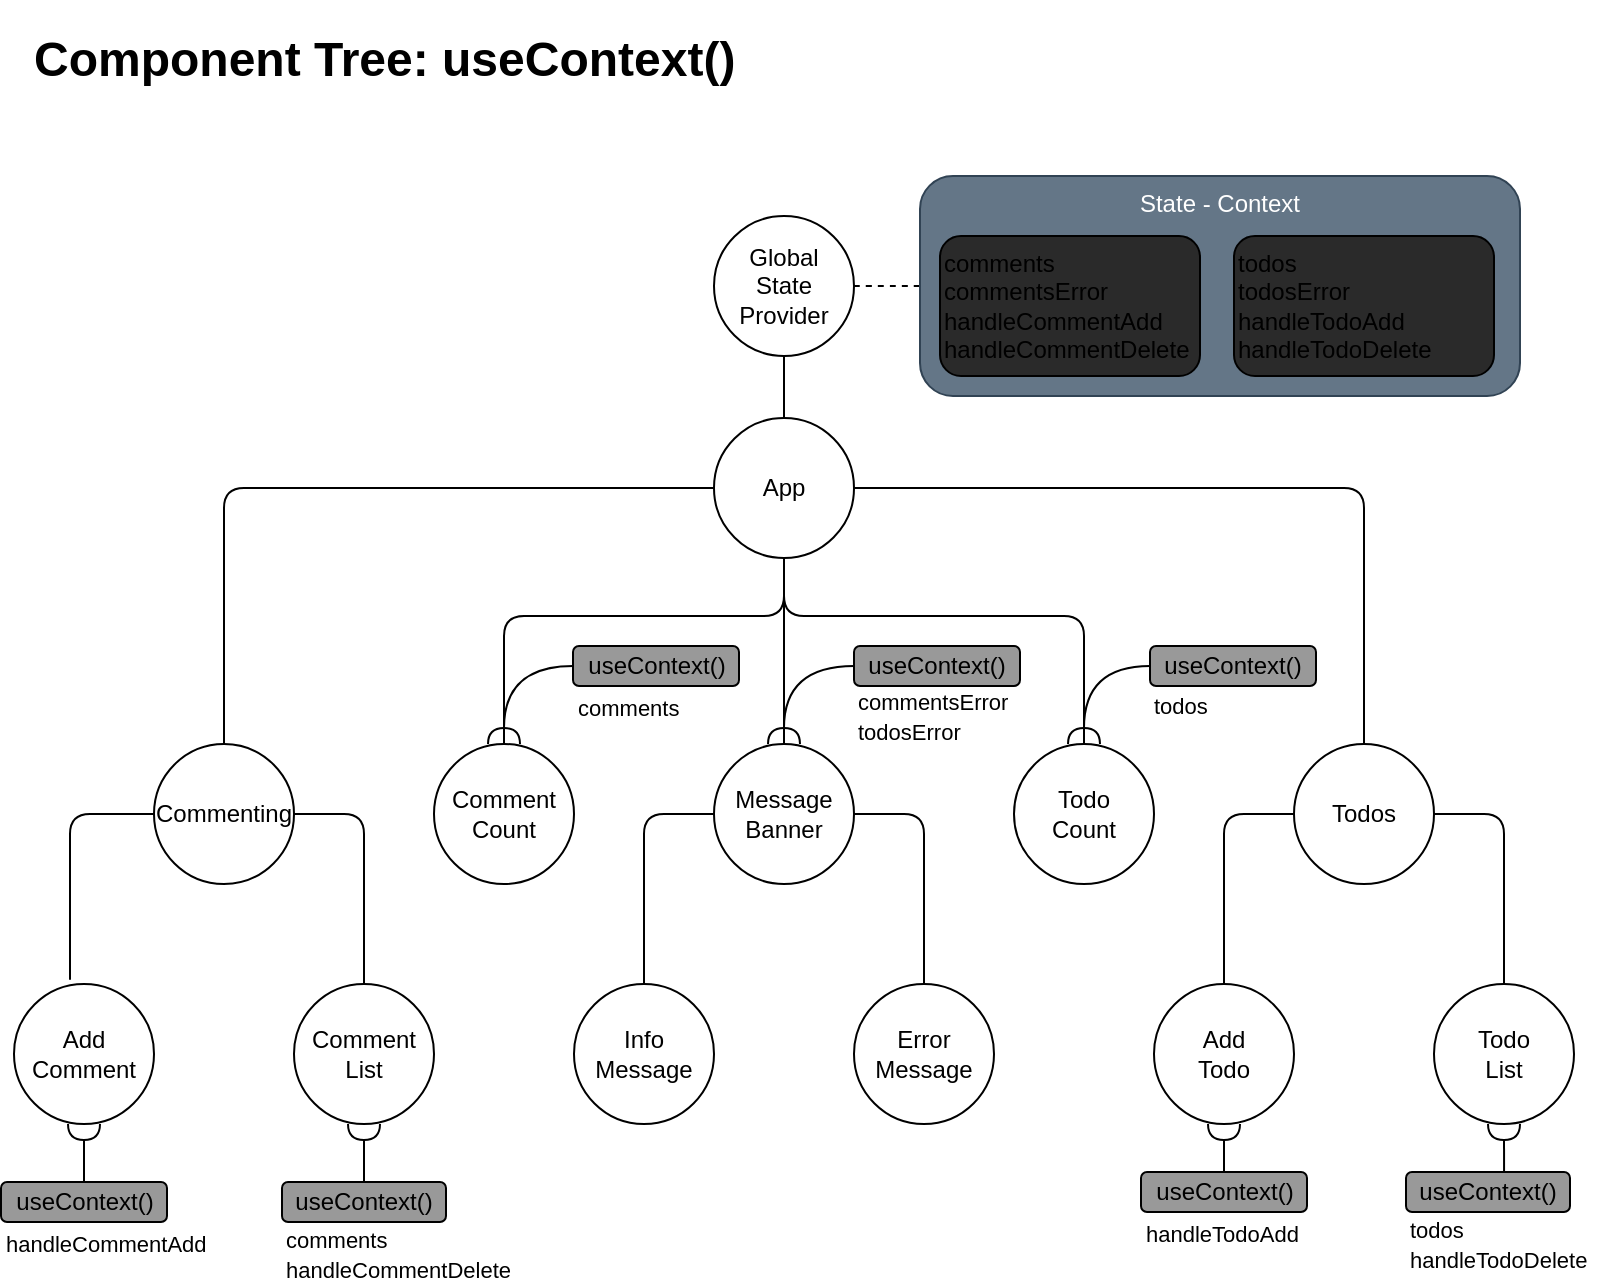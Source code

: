 <mxfile>
    <diagram id="vr3E3tX2wvVX0EuAh0Dt" name="Page-1">
        <mxGraphModel dx="704" dy="490" grid="1" gridSize="10" guides="1" tooltips="1" connect="1" arrows="1" fold="1" page="1" pageScale="1" pageWidth="850" pageHeight="1100" math="0" shadow="0">
            <root>
                <mxCell id="0"/>
                <mxCell id="1" parent="0"/>
                <mxCell id="27" style="edgeStyle=orthogonalEdgeStyle;html=1;exitX=0;exitY=0.5;exitDx=0;exitDy=0;entryX=0.5;entryY=0;entryDx=0;entryDy=0;endArrow=none;endFill=0;" parent="1" source="2" target="12" edge="1">
                    <mxGeometry relative="1" as="geometry"/>
                </mxCell>
                <mxCell id="28" value="" style="edgeStyle=orthogonalEdgeStyle;html=1;exitX=1;exitY=0.5;exitDx=0;exitDy=0;entryX=0.5;entryY=0;entryDx=0;entryDy=0;endArrow=none;endFill=0;" parent="1" source="2" target="11" edge="1">
                    <mxGeometry x="0.383" relative="1" as="geometry">
                        <mxPoint as="offset"/>
                    </mxGeometry>
                </mxCell>
                <mxCell id="42" style="edgeStyle=orthogonalEdgeStyle;curved=1;html=1;exitX=0.5;exitY=0;exitDx=0;exitDy=0;entryX=0;entryY=0.5;entryDx=0;entryDy=0;startArrow=halfCircle;startFill=0;endArrow=none;endFill=0;" parent="1" source="2" target="39" edge="1">
                    <mxGeometry relative="1" as="geometry"/>
                </mxCell>
                <mxCell id="2" value="Message&lt;br&gt;Banner" style="ellipse;whiteSpace=wrap;html=1;aspect=fixed;" parent="1" vertex="1">
                    <mxGeometry x="387" y="402" width="70" height="70" as="geometry"/>
                </mxCell>
                <mxCell id="67" style="edgeStyle=orthogonalEdgeStyle;html=1;exitX=0.5;exitY=0;exitDx=0;exitDy=0;entryX=0;entryY=0.5;entryDx=0;entryDy=0;startArrow=halfCircle;startFill=0;endArrow=none;endFill=0;curved=1;" parent="1" source="3" target="64" edge="1">
                    <mxGeometry relative="1" as="geometry"/>
                </mxCell>
                <mxCell id="3" value="Comment&lt;br&gt;Count" style="ellipse;whiteSpace=wrap;html=1;aspect=fixed;" parent="1" vertex="1">
                    <mxGeometry x="247" y="402" width="70" height="70" as="geometry"/>
                </mxCell>
                <mxCell id="18" value="" style="edgeStyle=orthogonalEdgeStyle;html=1;exitX=0;exitY=0.5;exitDx=0;exitDy=0;entryX=0.5;entryY=0;entryDx=0;entryDy=0;endArrow=none;endFill=0;" parent="1" source="5" target="9" edge="1">
                    <mxGeometry x="0.641" relative="1" as="geometry">
                        <mxPoint as="offset"/>
                    </mxGeometry>
                </mxCell>
                <mxCell id="20" value="" style="edgeStyle=orthogonalEdgeStyle;html=1;exitX=1;exitY=0.5;exitDx=0;exitDy=0;entryX=0.5;entryY=0;entryDx=0;entryDy=0;endArrow=none;endFill=0;" parent="1" source="5" target="10" edge="1">
                    <mxGeometry x="0.702" relative="1" as="geometry">
                        <mxPoint as="offset"/>
                    </mxGeometry>
                </mxCell>
                <mxCell id="22" value="" style="edgeStyle=orthogonalEdgeStyle;html=1;exitX=0.5;exitY=1;exitDx=0;exitDy=0;endArrow=none;endFill=0;" parent="1" source="5" target="2" edge="1">
                    <mxGeometry x="-0.011" relative="1" as="geometry">
                        <mxPoint x="422" y="331" as="sourcePoint"/>
                        <mxPoint as="offset"/>
                    </mxGeometry>
                </mxCell>
                <mxCell id="23" value="" style="edgeStyle=orthogonalEdgeStyle;html=1;exitX=0.5;exitY=1;exitDx=0;exitDy=0;entryX=0.5;entryY=0;entryDx=0;entryDy=0;endArrow=none;endFill=0;" parent="1" source="5" target="3" edge="1">
                    <mxGeometry relative="1" as="geometry">
                        <mxPoint x="422" y="331" as="sourcePoint"/>
                        <Array as="points">
                            <mxPoint x="422" y="338"/>
                            <mxPoint x="282" y="338"/>
                        </Array>
                    </mxGeometry>
                </mxCell>
                <mxCell id="63" style="edgeStyle=orthogonalEdgeStyle;html=1;exitX=0.5;exitY=1;exitDx=0;exitDy=0;entryX=0.5;entryY=0;entryDx=0;entryDy=0;startArrow=none;startFill=0;endArrow=none;endFill=0;" parent="1" source="5" target="8" edge="1">
                    <mxGeometry relative="1" as="geometry">
                        <Array as="points">
                            <mxPoint x="422" y="338"/>
                            <mxPoint x="572" y="338"/>
                        </Array>
                    </mxGeometry>
                </mxCell>
                <mxCell id="5" value="App" style="ellipse;whiteSpace=wrap;html=1;aspect=fixed;" parent="1" vertex="1">
                    <mxGeometry x="387" y="239" width="70" height="70" as="geometry"/>
                </mxCell>
                <mxCell id="57" style="edgeStyle=orthogonalEdgeStyle;html=1;exitX=0.5;exitY=0;exitDx=0;exitDy=0;entryX=0;entryY=0.5;entryDx=0;entryDy=0;startArrow=halfCircle;startFill=0;endArrow=none;endFill=0;curved=1;" parent="1" source="8" target="45" edge="1">
                    <mxGeometry relative="1" as="geometry"/>
                </mxCell>
                <mxCell id="8" value="Todo&lt;br&gt;Count" style="ellipse;whiteSpace=wrap;html=1;aspect=fixed;" parent="1" vertex="1">
                    <mxGeometry x="537" y="402" width="70" height="70" as="geometry"/>
                </mxCell>
                <mxCell id="25" value="" style="edgeStyle=orthogonalEdgeStyle;html=1;exitX=0;exitY=0.5;exitDx=0;exitDy=0;entryX=0.4;entryY=-0.031;entryDx=0;entryDy=0;entryPerimeter=0;endArrow=none;endFill=0;" parent="1" source="9" target="16" edge="1">
                    <mxGeometry x="0.442" relative="1" as="geometry">
                        <mxPoint as="offset"/>
                    </mxGeometry>
                </mxCell>
                <mxCell id="26" value="" style="edgeStyle=orthogonalEdgeStyle;html=1;exitX=1;exitY=0.5;exitDx=0;exitDy=0;entryX=0.5;entryY=0;entryDx=0;entryDy=0;endArrow=none;endFill=0;" parent="1" source="9" target="15" edge="1">
                    <mxGeometry x="0.383" relative="1" as="geometry">
                        <mxPoint as="offset"/>
                    </mxGeometry>
                </mxCell>
                <mxCell id="9" value="Commenting" style="ellipse;whiteSpace=wrap;html=1;aspect=fixed;" parent="1" vertex="1">
                    <mxGeometry x="107" y="402" width="70" height="70" as="geometry"/>
                </mxCell>
                <mxCell id="29" value="" style="edgeStyle=orthogonalEdgeStyle;html=1;exitX=0;exitY=0.5;exitDx=0;exitDy=0;entryX=0.5;entryY=0;entryDx=0;entryDy=0;endArrow=none;endFill=0;" parent="1" source="10" target="13" edge="1">
                    <mxGeometry x="0.55" relative="1" as="geometry">
                        <mxPoint as="offset"/>
                    </mxGeometry>
                </mxCell>
                <mxCell id="30" value="" style="edgeStyle=orthogonalEdgeStyle;html=1;exitX=1;exitY=0.5;exitDx=0;exitDy=0;entryX=0.5;entryY=0;entryDx=0;entryDy=0;endArrow=none;endFill=0;" parent="1" source="10" target="14" edge="1">
                    <mxGeometry x="0.55" relative="1" as="geometry">
                        <mxPoint as="offset"/>
                    </mxGeometry>
                </mxCell>
                <mxCell id="10" value="Todos" style="ellipse;whiteSpace=wrap;html=1;aspect=fixed;" parent="1" vertex="1">
                    <mxGeometry x="677" y="402" width="70" height="70" as="geometry"/>
                </mxCell>
                <mxCell id="11" value="Error&lt;br&gt;Message" style="ellipse;whiteSpace=wrap;html=1;aspect=fixed;" parent="1" vertex="1">
                    <mxGeometry x="457" y="522" width="70" height="70" as="geometry"/>
                </mxCell>
                <mxCell id="12" value="Info&lt;br&gt;Message" style="ellipse;whiteSpace=wrap;html=1;aspect=fixed;" parent="1" vertex="1">
                    <mxGeometry x="317" y="522" width="70" height="70" as="geometry"/>
                </mxCell>
                <mxCell id="61" style="edgeStyle=orthogonalEdgeStyle;html=1;exitX=0.5;exitY=1;exitDx=0;exitDy=0;entryX=0.5;entryY=0;entryDx=0;entryDy=0;startArrow=halfCircle;startFill=0;endArrow=none;endFill=0;" parent="1" source="13" target="54" edge="1">
                    <mxGeometry relative="1" as="geometry"/>
                </mxCell>
                <mxCell id="13" value="Add&lt;br&gt;Todo" style="ellipse;whiteSpace=wrap;html=1;aspect=fixed;" parent="1" vertex="1">
                    <mxGeometry x="607" y="522" width="70" height="70" as="geometry"/>
                </mxCell>
                <mxCell id="62" style="edgeStyle=orthogonalEdgeStyle;html=1;exitX=0.5;exitY=1;exitDx=0;exitDy=0;entryX=0.598;entryY=0.03;entryDx=0;entryDy=0;entryPerimeter=0;startArrow=halfCircle;startFill=0;endArrow=none;endFill=0;" parent="1" source="14" target="58" edge="1">
                    <mxGeometry relative="1" as="geometry"/>
                </mxCell>
                <mxCell id="14" value="Todo&lt;br&gt;List" style="ellipse;whiteSpace=wrap;html=1;aspect=fixed;" parent="1" vertex="1">
                    <mxGeometry x="747" y="522" width="70" height="70" as="geometry"/>
                </mxCell>
                <mxCell id="73" style="edgeStyle=orthogonalEdgeStyle;curved=1;html=1;exitX=0.5;exitY=1;exitDx=0;exitDy=0;entryX=0.5;entryY=0;entryDx=0;entryDy=0;startArrow=halfCircle;startFill=0;endArrow=none;endFill=0;" parent="1" source="15" target="70" edge="1">
                    <mxGeometry relative="1" as="geometry"/>
                </mxCell>
                <mxCell id="15" value="Comment&lt;br&gt;List" style="ellipse;whiteSpace=wrap;html=1;aspect=fixed;" parent="1" vertex="1">
                    <mxGeometry x="177" y="522" width="70" height="70" as="geometry"/>
                </mxCell>
                <mxCell id="72" style="edgeStyle=orthogonalEdgeStyle;html=1;exitX=0.5;exitY=1;exitDx=0;exitDy=0;entryX=0.5;entryY=0;entryDx=0;entryDy=0;curved=1;startArrow=halfCircle;startFill=0;endArrow=none;endFill=0;" parent="1" source="16" target="68" edge="1">
                    <mxGeometry relative="1" as="geometry"/>
                </mxCell>
                <mxCell id="16" value="Add&lt;br&gt;Comment" style="ellipse;whiteSpace=wrap;html=1;aspect=fixed;" parent="1" vertex="1">
                    <mxGeometry x="37" y="522" width="70" height="70" as="geometry"/>
                </mxCell>
                <mxCell id="17" value="&lt;h1 style=&quot;font-size: 24px;&quot;&gt;Component Tree: useContext()&lt;/h1&gt;&lt;p style=&quot;font-size: 24px;&quot;&gt;&lt;/p&gt;" style="text;html=1;strokeColor=none;fillColor=none;spacing=5;spacingTop=-20;whiteSpace=wrap;overflow=hidden;rounded=0;fontSize=24;" parent="1" vertex="1">
                    <mxGeometry x="41.5" y="40" width="374" height="43" as="geometry"/>
                </mxCell>
                <mxCell id="32" style="edgeStyle=none;html=1;exitX=0.5;exitY=1;exitDx=0;exitDy=0;entryX=0.5;entryY=0;entryDx=0;entryDy=0;endArrow=none;endFill=0;" parent="1" source="31" target="5" edge="1">
                    <mxGeometry relative="1" as="geometry"/>
                </mxCell>
                <mxCell id="36" style="edgeStyle=orthogonalEdgeStyle;html=1;exitX=1;exitY=0.5;exitDx=0;exitDy=0;entryX=0;entryY=0.5;entryDx=0;entryDy=0;endArrow=none;endFill=0;curved=1;dashed=1;" parent="1" source="31" target="35" edge="1">
                    <mxGeometry relative="1" as="geometry"/>
                </mxCell>
                <mxCell id="31" value="Global&lt;br&gt;State&lt;br&gt;Provider" style="ellipse;whiteSpace=wrap;html=1;aspect=fixed;" parent="1" vertex="1">
                    <mxGeometry x="387" y="138" width="70" height="70" as="geometry"/>
                </mxCell>
                <mxCell id="35" value="State - Context" style="rounded=1;whiteSpace=wrap;html=1;fillColor=#647687;fontColor=#ffffff;strokeColor=#314354;verticalAlign=top;" parent="1" vertex="1">
                    <mxGeometry x="490" y="118" width="300" height="110" as="geometry"/>
                </mxCell>
                <mxCell id="37" value="comments&lt;br&gt;commentsError&lt;br&gt;handleCommentAdd&lt;br&gt;handleCommentDelete" style="rounded=1;whiteSpace=wrap;html=1;fillColor=#2A2A2A;align=left;" parent="1" vertex="1">
                    <mxGeometry x="500" y="148" width="130" height="70" as="geometry"/>
                </mxCell>
                <mxCell id="38" value="todos&lt;br&gt;todosError&lt;br&gt;handleTodoAdd&lt;br&gt;handleTodoDelete" style="rounded=1;whiteSpace=wrap;html=1;fillColor=#2A2A2A;align=left;" parent="1" vertex="1">
                    <mxGeometry x="647" y="148" width="130" height="70" as="geometry"/>
                </mxCell>
                <mxCell id="39" value="useContext()" style="rounded=1;whiteSpace=wrap;html=1;fillColor=#999999;" parent="1" vertex="1">
                    <mxGeometry x="457" y="353" width="83" height="20" as="geometry"/>
                </mxCell>
                <mxCell id="43" value="&lt;span style=&quot;font-size: 11px&quot;&gt;commentsError&lt;/span&gt;&lt;br style=&quot;font-size: 11px&quot;&gt;&lt;span style=&quot;font-size: 11px&quot;&gt;todosError&lt;/span&gt;" style="text;html=1;strokeColor=none;fillColor=none;align=left;verticalAlign=middle;whiteSpace=wrap;rounded=0;" parent="1" vertex="1">
                    <mxGeometry x="457" y="373" width="83" height="30" as="geometry"/>
                </mxCell>
                <mxCell id="45" value="useContext()" style="rounded=1;whiteSpace=wrap;html=1;fillColor=#999999;" parent="1" vertex="1">
                    <mxGeometry x="605" y="353" width="83" height="20" as="geometry"/>
                </mxCell>
                <mxCell id="46" value="&lt;span style=&quot;font-size: 11px&quot;&gt;todos&lt;/span&gt;" style="text;html=1;strokeColor=none;fillColor=none;align=left;verticalAlign=middle;whiteSpace=wrap;rounded=0;" parent="1" vertex="1">
                    <mxGeometry x="605" y="373" width="83" height="20" as="geometry"/>
                </mxCell>
                <mxCell id="54" value="useContext()" style="rounded=1;whiteSpace=wrap;html=1;fillColor=#999999;" parent="1" vertex="1">
                    <mxGeometry x="600.5" y="616" width="83" height="20" as="geometry"/>
                </mxCell>
                <mxCell id="55" value="&lt;span style=&quot;font-size: 11px ; text-align: center&quot;&gt;handleTodoAdd&lt;/span&gt;" style="text;html=1;strokeColor=none;fillColor=none;align=left;verticalAlign=middle;whiteSpace=wrap;rounded=0;" parent="1" vertex="1">
                    <mxGeometry x="600.5" y="636" width="83" height="22" as="geometry"/>
                </mxCell>
                <mxCell id="58" value="useContext()" style="rounded=1;whiteSpace=wrap;html=1;fillColor=#999999;" parent="1" vertex="1">
                    <mxGeometry x="733" y="616" width="82" height="20" as="geometry"/>
                </mxCell>
                <mxCell id="59" value="&lt;span style=&quot;font-size: 11px ; text-align: center&quot;&gt;todos&lt;/span&gt;&lt;br style=&quot;font-size: 11px ; text-align: center&quot;&gt;&lt;span style=&quot;font-size: 11px ; text-align: center&quot;&gt;handleTodoDelete&lt;/span&gt;" style="text;html=1;strokeColor=none;fillColor=none;align=left;verticalAlign=middle;whiteSpace=wrap;rounded=0;" parent="1" vertex="1">
                    <mxGeometry x="733" y="636" width="97" height="32" as="geometry"/>
                </mxCell>
                <mxCell id="64" value="useContext()" style="rounded=1;whiteSpace=wrap;html=1;fillColor=#999999;" parent="1" vertex="1">
                    <mxGeometry x="316.5" y="353" width="83" height="20" as="geometry"/>
                </mxCell>
                <mxCell id="65" value="&lt;span style=&quot;font-size: 11px ; text-align: center&quot;&gt;comments&lt;/span&gt;" style="text;html=1;strokeColor=none;fillColor=none;align=left;verticalAlign=middle;whiteSpace=wrap;rounded=0;" parent="1" vertex="1">
                    <mxGeometry x="316.5" y="373" width="83" height="22" as="geometry"/>
                </mxCell>
                <mxCell id="68" value="useContext()" style="rounded=1;whiteSpace=wrap;html=1;fillColor=#999999;" parent="1" vertex="1">
                    <mxGeometry x="30.5" y="621" width="83" height="20" as="geometry"/>
                </mxCell>
                <mxCell id="69" value="&lt;span style=&quot;font-size: 11px ; text-align: center&quot;&gt;handleCommentAdd&lt;/span&gt;" style="text;html=1;strokeColor=none;fillColor=none;align=left;verticalAlign=middle;whiteSpace=wrap;rounded=0;" parent="1" vertex="1">
                    <mxGeometry x="30.5" y="641" width="107.5" height="22" as="geometry"/>
                </mxCell>
                <mxCell id="70" value="useContext()" style="rounded=1;whiteSpace=wrap;html=1;fillColor=#999999;" parent="1" vertex="1">
                    <mxGeometry x="171" y="621" width="82" height="20" as="geometry"/>
                </mxCell>
                <mxCell id="71" value="&lt;span style=&quot;font-size: 11px ; text-align: center&quot;&gt;comments&lt;/span&gt;&lt;br style=&quot;font-size: 11px ; text-align: center&quot;&gt;&lt;span style=&quot;font-size: 11px ; text-align: center&quot;&gt;handleCommentDelete&lt;/span&gt;" style="text;html=1;strokeColor=none;fillColor=none;align=left;verticalAlign=middle;whiteSpace=wrap;rounded=0;" parent="1" vertex="1">
                    <mxGeometry x="171" y="641" width="115" height="32" as="geometry"/>
                </mxCell>
            </root>
        </mxGraphModel>
    </diagram>
</mxfile>